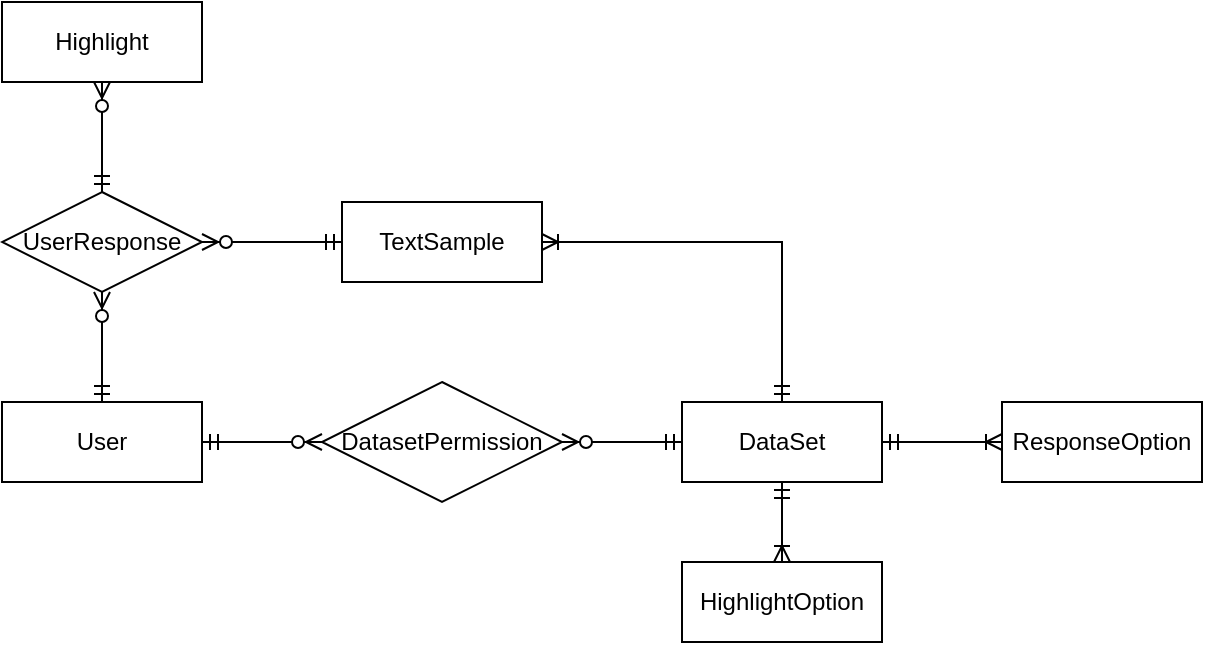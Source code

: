 <mxfile version="20.2.4" type="device"><diagram id="KFJE_Ifb1KP41S6Yd2r6" name="Page-1"><mxGraphModel dx="1222" dy="1126" grid="1" gridSize="10" guides="1" tooltips="1" connect="1" arrows="1" fold="1" page="1" pageScale="1" pageWidth="850" pageHeight="1100" math="0" shadow="0"><root><mxCell id="0"/><mxCell id="1" parent="0"/><mxCell id="Mz0Ca_jnb9lEN0eWNuT_-9" value="User" style="whiteSpace=wrap;html=1;align=center;" parent="1" vertex="1"><mxGeometry x="110" y="360" width="100" height="40" as="geometry"/></mxCell><mxCell id="Mz0Ca_jnb9lEN0eWNuT_-10" value="DataSet" style="whiteSpace=wrap;html=1;align=center;" parent="1" vertex="1"><mxGeometry x="450" y="360" width="100" height="40" as="geometry"/></mxCell><mxCell id="Mz0Ca_jnb9lEN0eWNuT_-12" value="UserResponse" style="shape=rhombus;perimeter=rhombusPerimeter;whiteSpace=wrap;html=1;align=center;" parent="1" vertex="1"><mxGeometry x="110" y="255" width="100" height="50" as="geometry"/></mxCell><mxCell id="Mz0Ca_jnb9lEN0eWNuT_-16" value="" style="fontSize=12;html=1;endArrow=ERzeroToMany;startArrow=ERmandOne;rounded=0;exitX=0.5;exitY=0;exitDx=0;exitDy=0;entryX=0.5;entryY=1;entryDx=0;entryDy=0;" parent="1" source="Mz0Ca_jnb9lEN0eWNuT_-9" target="Mz0Ca_jnb9lEN0eWNuT_-12" edge="1"><mxGeometry width="100" height="100" relative="1" as="geometry"><mxPoint x="160" y="295" as="sourcePoint"/><mxPoint x="260" y="195" as="targetPoint"/></mxGeometry></mxCell><mxCell id="Mz0Ca_jnb9lEN0eWNuT_-26" value="TextSample" style="whiteSpace=wrap;html=1;align=center;" parent="1" vertex="1"><mxGeometry x="280" y="260" width="100" height="40" as="geometry"/></mxCell><mxCell id="Mz0Ca_jnb9lEN0eWNuT_-27" value="" style="fontSize=12;html=1;endArrow=ERzeroToMany;startArrow=ERmandOne;rounded=0;entryX=1;entryY=0.5;entryDx=0;entryDy=0;exitX=0;exitY=0.5;exitDx=0;exitDy=0;edgeStyle=orthogonalEdgeStyle;" parent="1" source="Mz0Ca_jnb9lEN0eWNuT_-26" target="Mz0Ca_jnb9lEN0eWNuT_-12" edge="1"><mxGeometry width="100" height="100" relative="1" as="geometry"><mxPoint x="310" y="305" as="sourcePoint"/><mxPoint x="410" y="205" as="targetPoint"/></mxGeometry></mxCell><mxCell id="Mz0Ca_jnb9lEN0eWNuT_-33" value="Highlight" style="whiteSpace=wrap;html=1;align=center;" parent="1" vertex="1"><mxGeometry x="110" y="160" width="100" height="40" as="geometry"/></mxCell><mxCell id="Mz0Ca_jnb9lEN0eWNuT_-38" value="DatasetPermission" style="shape=rhombus;perimeter=rhombusPerimeter;whiteSpace=wrap;html=1;align=center;" parent="1" vertex="1"><mxGeometry x="270" y="350" width="120" height="60" as="geometry"/></mxCell><mxCell id="Mz0Ca_jnb9lEN0eWNuT_-39" value="" style="edgeStyle=entityRelationEdgeStyle;fontSize=12;html=1;endArrow=ERzeroToMany;startArrow=ERmandOne;rounded=0;exitX=1;exitY=0.5;exitDx=0;exitDy=0;entryX=0;entryY=0.5;entryDx=0;entryDy=0;" parent="1" source="Mz0Ca_jnb9lEN0eWNuT_-9" target="Mz0Ca_jnb9lEN0eWNuT_-38" edge="1"><mxGeometry width="100" height="100" relative="1" as="geometry"><mxPoint x="400" y="480" as="sourcePoint"/><mxPoint x="500" y="380" as="targetPoint"/></mxGeometry></mxCell><mxCell id="Mz0Ca_jnb9lEN0eWNuT_-40" value="" style="edgeStyle=entityRelationEdgeStyle;fontSize=12;html=1;endArrow=ERzeroToMany;startArrow=ERmandOne;rounded=0;entryX=1;entryY=0.5;entryDx=0;entryDy=0;exitX=0;exitY=0.5;exitDx=0;exitDy=0;" parent="1" source="Mz0Ca_jnb9lEN0eWNuT_-10" target="Mz0Ca_jnb9lEN0eWNuT_-38" edge="1"><mxGeometry width="100" height="100" relative="1" as="geometry"><mxPoint x="550" y="460" as="sourcePoint"/><mxPoint x="650" y="360" as="targetPoint"/></mxGeometry></mxCell><mxCell id="Mz0Ca_jnb9lEN0eWNuT_-44" value="ResponseOption" style="whiteSpace=wrap;html=1;align=center;" parent="1" vertex="1"><mxGeometry x="610" y="360" width="100" height="40" as="geometry"/></mxCell><mxCell id="Mz0Ca_jnb9lEN0eWNuT_-45" value="HighlightOption" style="whiteSpace=wrap;html=1;align=center;" parent="1" vertex="1"><mxGeometry x="450" y="440" width="100" height="40" as="geometry"/></mxCell><mxCell id="YW-2144_ZfKYy60SSXxd-1" value="" style="fontSize=12;html=1;endArrow=ERzeroToMany;startArrow=ERmandOne;rounded=0;exitX=0.5;exitY=0;exitDx=0;exitDy=0;entryX=0.5;entryY=1;entryDx=0;entryDy=0;" parent="1" source="Mz0Ca_jnb9lEN0eWNuT_-12" target="Mz0Ca_jnb9lEN0eWNuT_-33" edge="1"><mxGeometry width="100" height="100" relative="1" as="geometry"><mxPoint x="10" y="470" as="sourcePoint"/><mxPoint x="110" y="370" as="targetPoint"/></mxGeometry></mxCell><mxCell id="YW-2144_ZfKYy60SSXxd-2" value="" style="edgeStyle=orthogonalEdgeStyle;fontSize=12;html=1;endArrow=ERoneToMany;startArrow=ERmandOne;rounded=0;exitX=0.5;exitY=0;exitDx=0;exitDy=0;entryX=1;entryY=0.5;entryDx=0;entryDy=0;" parent="1" source="Mz0Ca_jnb9lEN0eWNuT_-10" target="Mz0Ca_jnb9lEN0eWNuT_-26" edge="1"><mxGeometry width="100" height="100" relative="1" as="geometry"><mxPoint x="360" y="210" as="sourcePoint"/><mxPoint x="460" y="110" as="targetPoint"/></mxGeometry></mxCell><mxCell id="YW-2144_ZfKYy60SSXxd-3" value="" style="fontSize=12;html=1;endArrow=ERoneToMany;startArrow=ERmandOne;rounded=0;entryX=0.5;entryY=0;entryDx=0;entryDy=0;exitX=0.5;exitY=1;exitDx=0;exitDy=0;" parent="1" source="Mz0Ca_jnb9lEN0eWNuT_-10" target="Mz0Ca_jnb9lEN0eWNuT_-45" edge="1"><mxGeometry width="100" height="100" relative="1" as="geometry"><mxPoint x="320" y="650" as="sourcePoint"/><mxPoint x="420" y="550" as="targetPoint"/></mxGeometry></mxCell><mxCell id="YW-2144_ZfKYy60SSXxd-4" value="" style="edgeStyle=entityRelationEdgeStyle;fontSize=12;html=1;endArrow=ERoneToMany;startArrow=ERmandOne;rounded=0;entryX=0;entryY=0.5;entryDx=0;entryDy=0;exitX=1;exitY=0.5;exitDx=0;exitDy=0;" parent="1" source="Mz0Ca_jnb9lEN0eWNuT_-10" target="Mz0Ca_jnb9lEN0eWNuT_-44" edge="1"><mxGeometry width="100" height="100" relative="1" as="geometry"><mxPoint x="640" y="580" as="sourcePoint"/><mxPoint x="740" y="480" as="targetPoint"/></mxGeometry></mxCell></root></mxGraphModel></diagram></mxfile>